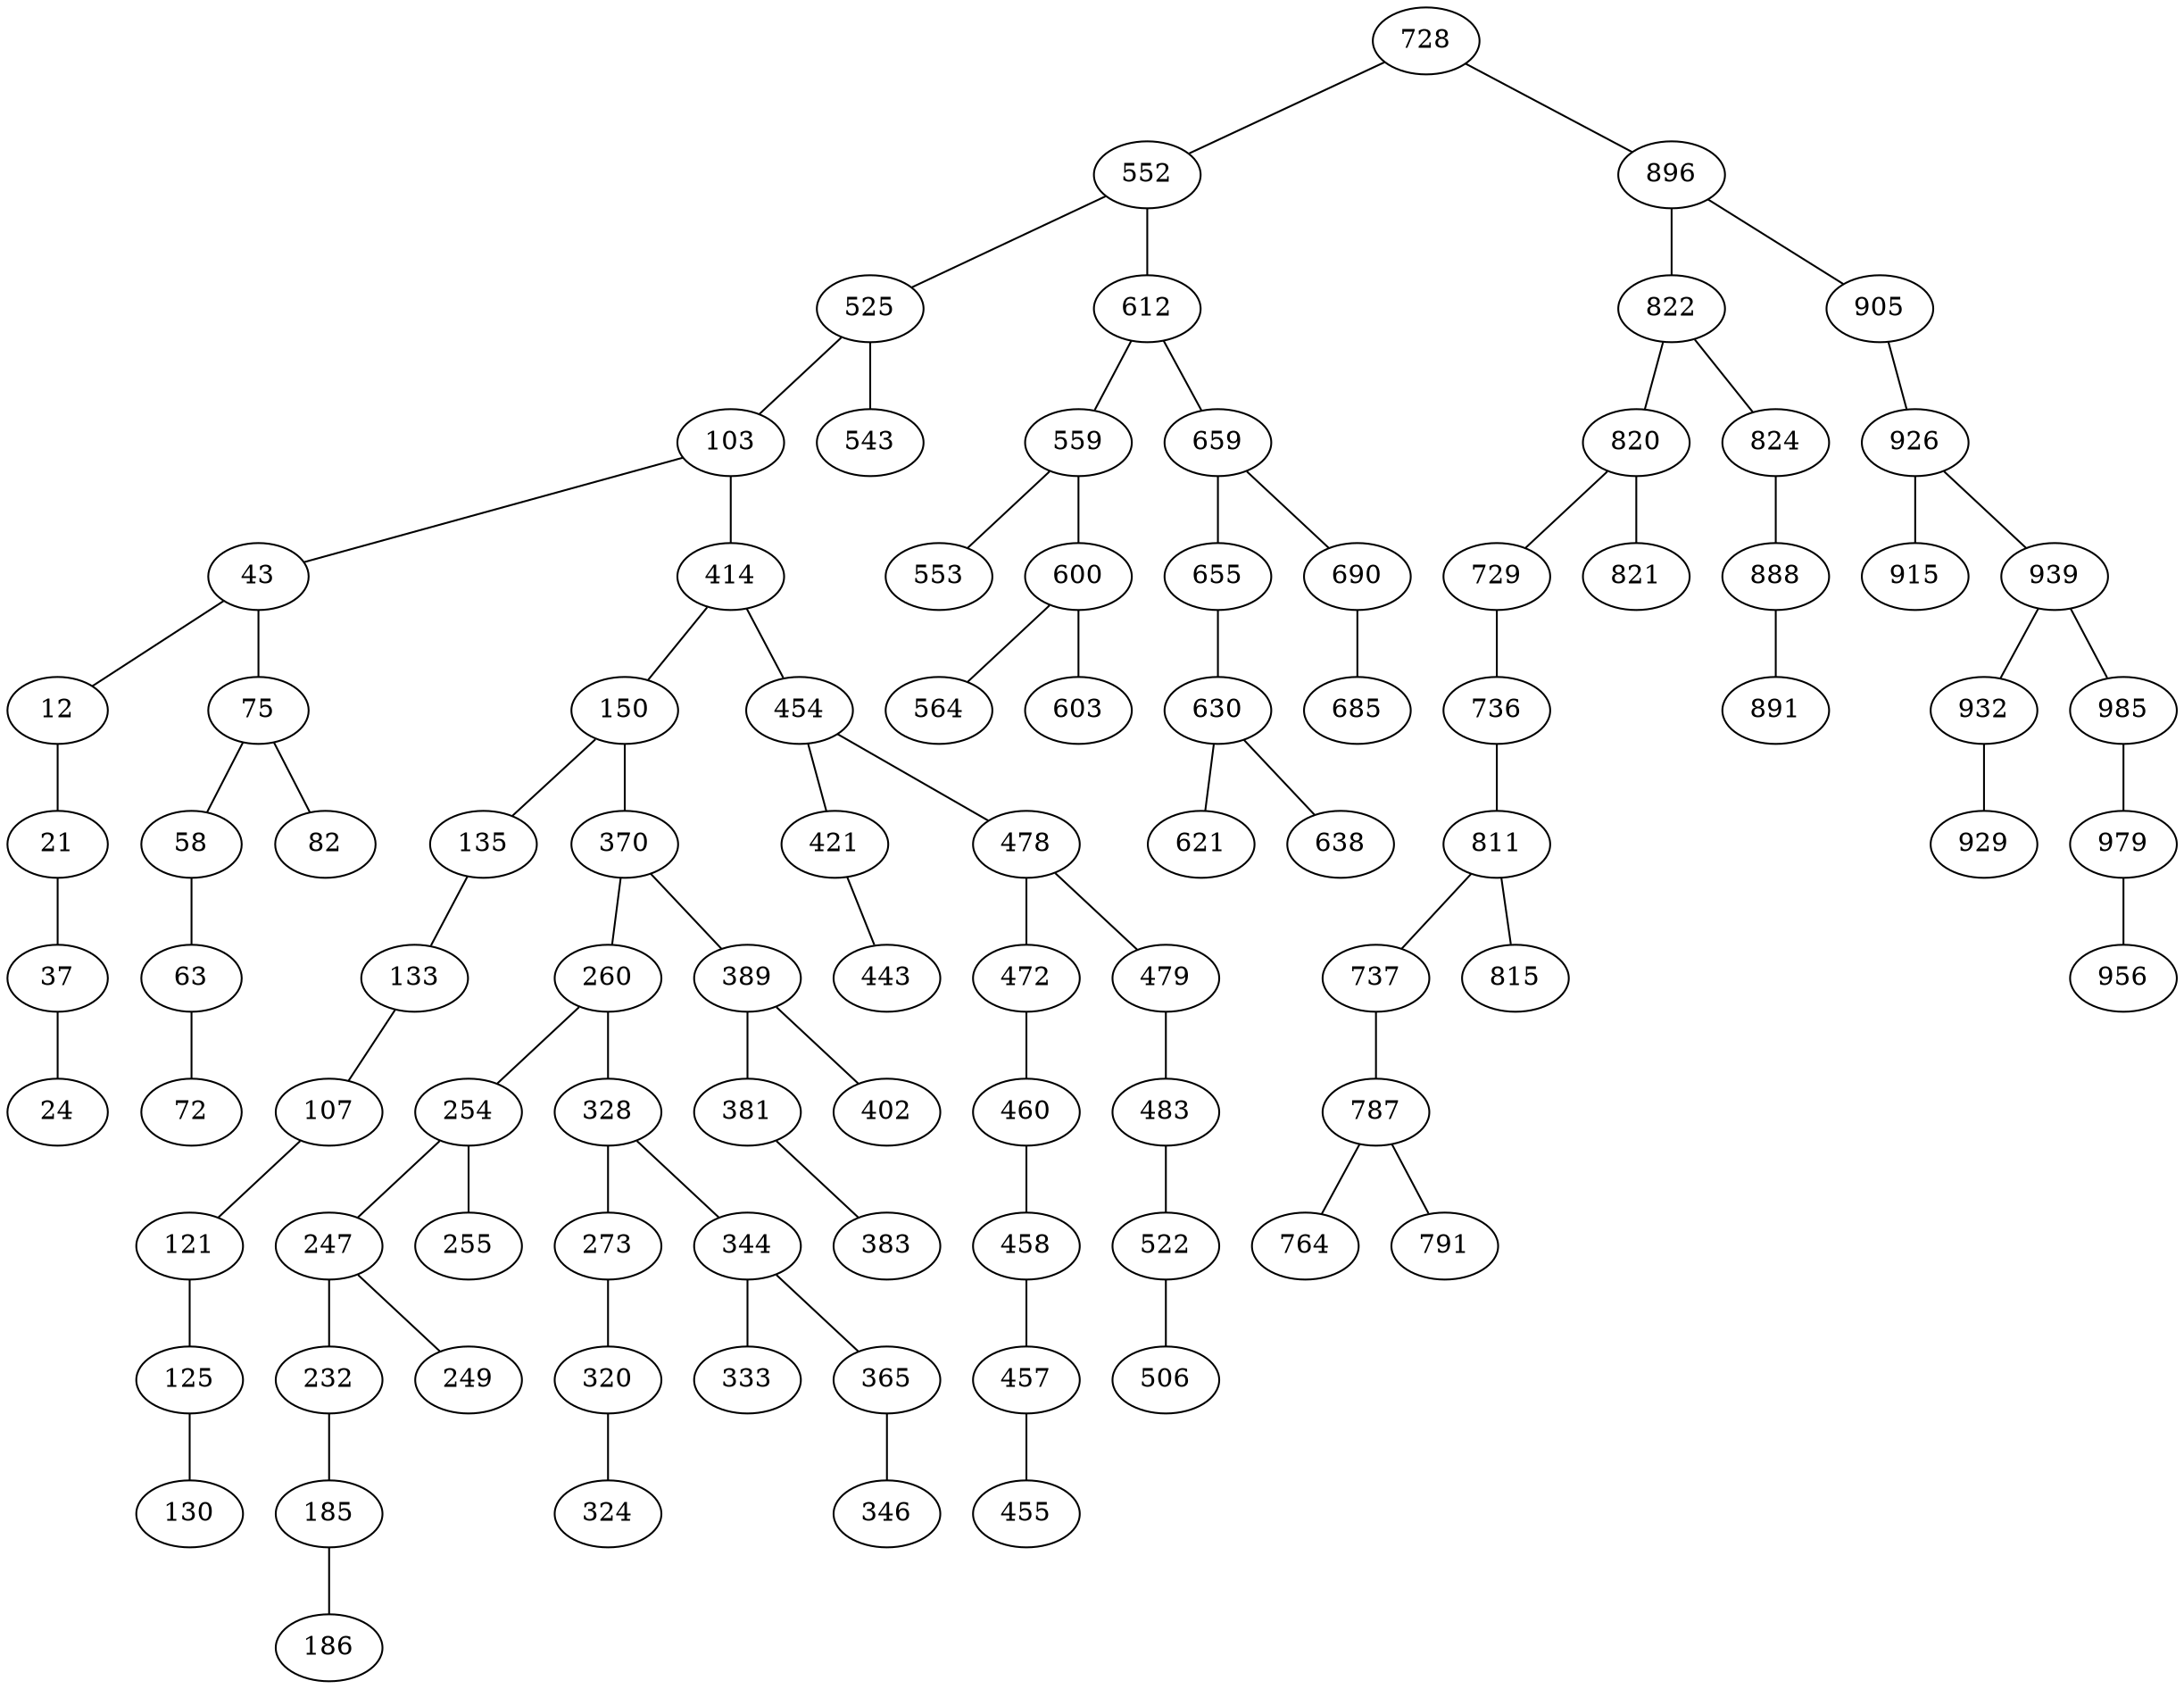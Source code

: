graph g {
381259350[label="728"]
885284298[label="552"]
381259350 -- 885284298
1349393271[label="896"]
381259350 -- 1349393271
1338668845[label="525"]
885284298 -- 1338668845
159413332[label="612"]
885284298 -- 159413332
1028214719[label="103"]
1338668845 -- 1028214719
500977346[label="543"]
1338668845 -- 500977346
20132171[label="43"]
1028214719 -- 20132171
186370029[label="414"]
1028214719 -- 186370029
2094548358[label="12"]
20132171 -- 2094548358
51228289[label="75"]
20132171 -- 51228289
455896770[label="21"]
2094548358 -- 455896770
1323165413[label="37"]
455896770 -- 1323165413
1880587981[label="24"]
1323165413 -- 1880587981
511754216[label="58"]
51228289 -- 511754216
1721931908[label="82"]
51228289 -- 1721931908
1198108795[label="63"]
511754216 -- 1198108795
214126413[label="72"]
1198108795 -- 214126413
396873410[label="150"]
186370029 -- 396873410
1706234378[label="454"]
186370029 -- 1706234378
1867750575[label="135"]
396873410 -- 1867750575
2046562095[label="370"]
396873410 -- 2046562095
1342443276[label="133"]
1867750575 -- 1342443276
769287236[label="107"]
1342443276 -- 769287236
1587487668[label="121"]
769287236 -- 1587487668
1199823423[label="125"]
1587487668 -- 1199823423
932172204[label="130"]
1199823423 -- 932172204
1225358173[label="260"]
2046562095 -- 1225358173
1848402763[label="389"]
2046562095 -- 1848402763
933699219[label="254"]
1225358173 -- 933699219
2121055098[label="328"]
1225358173 -- 2121055098
2084435065[label="247"]
933699219 -- 2084435065
1896277646[label="255"]
933699219 -- 1896277646
2128227771[label="232"]
2084435065 -- 2128227771
1702297201[label="249"]
2084435065 -- 1702297201
1996181658[label="185"]
2128227771 -- 1996181658
806353501[label="186"]
1996181658 -- 806353501
521645586[label="273"]
2121055098 -- 521645586
1296064247[label="344"]
2121055098 -- 1296064247
1637070917[label="320"]
521645586 -- 1637070917
780237624[label="324"]
1637070917 -- 780237624
205797316[label="333"]
1296064247 -- 205797316
1128032093[label="365"]
1296064247 -- 1128032093
1066516207[label="346"]
1128032093 -- 1066516207
443308702[label="381"]
1848402763 -- 443308702
935044096[label="402"]
1848402763 -- 935044096
396180261[label="383"]
443308702 -- 396180261
625576447[label="421"]
1706234378 -- 625576447
1560911714[label="478"]
1706234378 -- 1560911714
939047783[label="443"]
625576447 -- 939047783
1237514926[label="472"]
1560911714 -- 1237514926
548246552[label="479"]
1560911714 -- 548246552
835648992[label="460"]
1237514926 -- 835648992
1134517053[label="458"]
835648992 -- 1134517053
492228202[label="457"]
1134517053 -- 492228202
1368884364[label="455"]
492228202 -- 1368884364
401625763[label="483"]
548246552 -- 401625763
772777427[label="522"]
401625763 -- 772777427
83954662[label="506"]
772777427 -- 83954662
1751075886[label="559"]
159413332 -- 1751075886
2108649164[label="659"]
159413332 -- 2108649164
777874839[label="553"]
1751075886 -- 777874839
596512129[label="600"]
1751075886 -- 596512129
824318946[label="564"]
596512129 -- 824318946
930990596[label="603"]
596512129 -- 930990596
1921595561[label="655"]
2108649164 -- 1921595561
565760380[label="690"]
2108649164 -- 565760380
6566818[label="630"]
1921595561 -- 6566818
1494279232[label="621"]
6566818 -- 1494279232
1650967483[label="638"]
6566818 -- 1650967483
87285178[label="685"]
565760380 -- 87285178
610998173[label="822"]
1349393271 -- 610998173
2047329716[label="905"]
1349393271 -- 2047329716
648129364[label="820"]
610998173 -- 648129364
1029991479[label="824"]
610998173 -- 1029991479
1104106489[label="729"]
648129364 -- 1104106489
94438417[label="821"]
648129364 -- 94438417
787604730[label="736"]
1104106489 -- 787604730
812265671[label="811"]
787604730 -- 812265671
193064360[label="737"]
812265671 -- 193064360
109961541[label="815"]
812265671 -- 109961541
670700378[label="787"]
193064360 -- 670700378
1190654826[label="764"]
670700378 -- 1190654826
1109371569[label="791"]
670700378 -- 1109371569
728890494[label="888"]
1029991479 -- 728890494
1558600329[label="891"]
728890494 -- 1558600329
636718812[label="926"]
2047329716 -- 636718812
445051633[label="915"]
636718812 -- 445051633
1051754451[label="939"]
636718812 -- 1051754451
1349277854[label="932"]
1051754451 -- 1349277854
1775282465[label="985"]
1051754451 -- 1775282465
1147985808[label="929"]
1349277854 -- 1147985808
2040495657[label="979"]
1775282465 -- 2040495657
1267032364[label="956"]
2040495657 -- 1267032364
}
